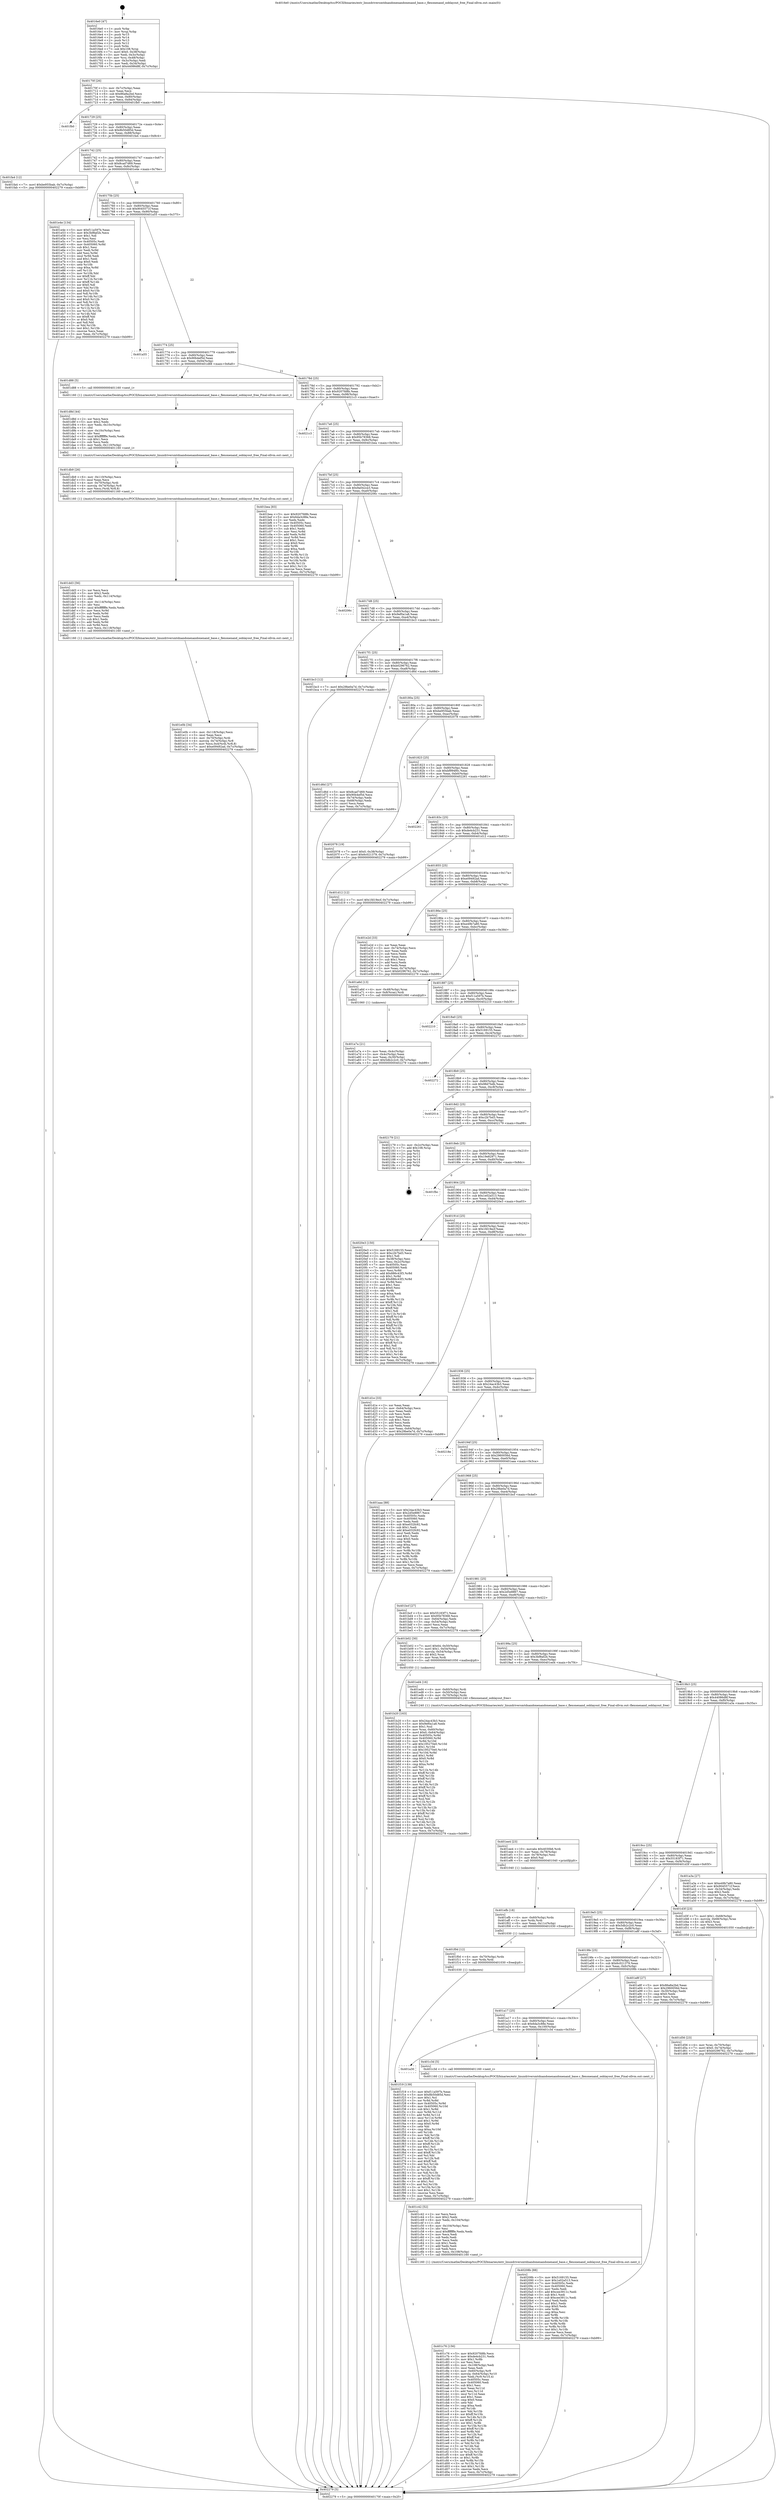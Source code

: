 digraph "0x4016e0" {
  label = "0x4016e0 (/mnt/c/Users/mathe/Desktop/tcc/POCII/binaries/extr_linuxdriversmtdnandonenandonenand_base.c_flexonenand_ooblayout_free_Final-ollvm.out::main(0))"
  labelloc = "t"
  node[shape=record]

  Entry [label="",width=0.3,height=0.3,shape=circle,fillcolor=black,style=filled]
  "0x40170f" [label="{
     0x40170f [26]\l
     | [instrs]\l
     &nbsp;&nbsp;0x40170f \<+3\>: mov -0x7c(%rbp),%eax\l
     &nbsp;&nbsp;0x401712 \<+2\>: mov %eax,%ecx\l
     &nbsp;&nbsp;0x401714 \<+6\>: sub $0x86a8a2bd,%ecx\l
     &nbsp;&nbsp;0x40171a \<+3\>: mov %eax,-0x80(%rbp)\l
     &nbsp;&nbsp;0x40171d \<+6\>: mov %ecx,-0x84(%rbp)\l
     &nbsp;&nbsp;0x401723 \<+6\>: je 0000000000401fb0 \<main+0x8d0\>\l
  }"]
  "0x401fb0" [label="{
     0x401fb0\l
  }", style=dashed]
  "0x401729" [label="{
     0x401729 [25]\l
     | [instrs]\l
     &nbsp;&nbsp;0x401729 \<+5\>: jmp 000000000040172e \<main+0x4e\>\l
     &nbsp;&nbsp;0x40172e \<+3\>: mov -0x80(%rbp),%eax\l
     &nbsp;&nbsp;0x401731 \<+5\>: sub $0x8b50d85d,%eax\l
     &nbsp;&nbsp;0x401736 \<+6\>: mov %eax,-0x88(%rbp)\l
     &nbsp;&nbsp;0x40173c \<+6\>: je 0000000000401fa4 \<main+0x8c4\>\l
  }"]
  Exit [label="",width=0.3,height=0.3,shape=circle,fillcolor=black,style=filled,peripheries=2]
  "0x401fa4" [label="{
     0x401fa4 [12]\l
     | [instrs]\l
     &nbsp;&nbsp;0x401fa4 \<+7\>: movl $0xbe955bab,-0x7c(%rbp)\l
     &nbsp;&nbsp;0x401fab \<+5\>: jmp 0000000000402279 \<main+0xb99\>\l
  }"]
  "0x401742" [label="{
     0x401742 [25]\l
     | [instrs]\l
     &nbsp;&nbsp;0x401742 \<+5\>: jmp 0000000000401747 \<main+0x67\>\l
     &nbsp;&nbsp;0x401747 \<+3\>: mov -0x80(%rbp),%eax\l
     &nbsp;&nbsp;0x40174a \<+5\>: sub $0x8cad7d69,%eax\l
     &nbsp;&nbsp;0x40174f \<+6\>: mov %eax,-0x8c(%rbp)\l
     &nbsp;&nbsp;0x401755 \<+6\>: je 0000000000401e4e \<main+0x76e\>\l
  }"]
  "0x401f19" [label="{
     0x401f19 [139]\l
     | [instrs]\l
     &nbsp;&nbsp;0x401f19 \<+5\>: mov $0xf11a597b,%eax\l
     &nbsp;&nbsp;0x401f1e \<+5\>: mov $0x8b50d85d,%esi\l
     &nbsp;&nbsp;0x401f23 \<+2\>: mov $0x1,%cl\l
     &nbsp;&nbsp;0x401f25 \<+3\>: xor %r8d,%r8d\l
     &nbsp;&nbsp;0x401f28 \<+8\>: mov 0x40505c,%r9d\l
     &nbsp;&nbsp;0x401f30 \<+8\>: mov 0x405060,%r10d\l
     &nbsp;&nbsp;0x401f38 \<+4\>: sub $0x1,%r8d\l
     &nbsp;&nbsp;0x401f3c \<+3\>: mov %r9d,%r11d\l
     &nbsp;&nbsp;0x401f3f \<+3\>: add %r8d,%r11d\l
     &nbsp;&nbsp;0x401f42 \<+4\>: imul %r11d,%r9d\l
     &nbsp;&nbsp;0x401f46 \<+4\>: and $0x1,%r9d\l
     &nbsp;&nbsp;0x401f4a \<+4\>: cmp $0x0,%r9d\l
     &nbsp;&nbsp;0x401f4e \<+3\>: sete %bl\l
     &nbsp;&nbsp;0x401f51 \<+4\>: cmp $0xa,%r10d\l
     &nbsp;&nbsp;0x401f55 \<+4\>: setl %r14b\l
     &nbsp;&nbsp;0x401f59 \<+3\>: mov %bl,%r15b\l
     &nbsp;&nbsp;0x401f5c \<+4\>: xor $0xff,%r15b\l
     &nbsp;&nbsp;0x401f60 \<+3\>: mov %r14b,%r12b\l
     &nbsp;&nbsp;0x401f63 \<+4\>: xor $0xff,%r12b\l
     &nbsp;&nbsp;0x401f67 \<+3\>: xor $0x1,%cl\l
     &nbsp;&nbsp;0x401f6a \<+3\>: mov %r15b,%r13b\l
     &nbsp;&nbsp;0x401f6d \<+4\>: and $0xff,%r13b\l
     &nbsp;&nbsp;0x401f71 \<+2\>: and %cl,%bl\l
     &nbsp;&nbsp;0x401f73 \<+3\>: mov %r12b,%dl\l
     &nbsp;&nbsp;0x401f76 \<+3\>: and $0xff,%dl\l
     &nbsp;&nbsp;0x401f79 \<+3\>: and %cl,%r14b\l
     &nbsp;&nbsp;0x401f7c \<+3\>: or %bl,%r13b\l
     &nbsp;&nbsp;0x401f7f \<+3\>: or %r14b,%dl\l
     &nbsp;&nbsp;0x401f82 \<+3\>: xor %dl,%r13b\l
     &nbsp;&nbsp;0x401f85 \<+3\>: or %r12b,%r15b\l
     &nbsp;&nbsp;0x401f88 \<+4\>: xor $0xff,%r15b\l
     &nbsp;&nbsp;0x401f8c \<+3\>: or $0x1,%cl\l
     &nbsp;&nbsp;0x401f8f \<+3\>: and %cl,%r15b\l
     &nbsp;&nbsp;0x401f92 \<+3\>: or %r15b,%r13b\l
     &nbsp;&nbsp;0x401f95 \<+4\>: test $0x1,%r13b\l
     &nbsp;&nbsp;0x401f99 \<+3\>: cmovne %esi,%eax\l
     &nbsp;&nbsp;0x401f9c \<+3\>: mov %eax,-0x7c(%rbp)\l
     &nbsp;&nbsp;0x401f9f \<+5\>: jmp 0000000000402279 \<main+0xb99\>\l
  }"]
  "0x401e4e" [label="{
     0x401e4e [134]\l
     | [instrs]\l
     &nbsp;&nbsp;0x401e4e \<+5\>: mov $0xf11a597b,%eax\l
     &nbsp;&nbsp;0x401e53 \<+5\>: mov $0x3bf8af2b,%ecx\l
     &nbsp;&nbsp;0x401e58 \<+2\>: mov $0x1,%dl\l
     &nbsp;&nbsp;0x401e5a \<+2\>: xor %esi,%esi\l
     &nbsp;&nbsp;0x401e5c \<+7\>: mov 0x40505c,%edi\l
     &nbsp;&nbsp;0x401e63 \<+8\>: mov 0x405060,%r8d\l
     &nbsp;&nbsp;0x401e6b \<+3\>: sub $0x1,%esi\l
     &nbsp;&nbsp;0x401e6e \<+3\>: mov %edi,%r9d\l
     &nbsp;&nbsp;0x401e71 \<+3\>: add %esi,%r9d\l
     &nbsp;&nbsp;0x401e74 \<+4\>: imul %r9d,%edi\l
     &nbsp;&nbsp;0x401e78 \<+3\>: and $0x1,%edi\l
     &nbsp;&nbsp;0x401e7b \<+3\>: cmp $0x0,%edi\l
     &nbsp;&nbsp;0x401e7e \<+4\>: sete %r10b\l
     &nbsp;&nbsp;0x401e82 \<+4\>: cmp $0xa,%r8d\l
     &nbsp;&nbsp;0x401e86 \<+4\>: setl %r11b\l
     &nbsp;&nbsp;0x401e8a \<+3\>: mov %r10b,%bl\l
     &nbsp;&nbsp;0x401e8d \<+3\>: xor $0xff,%bl\l
     &nbsp;&nbsp;0x401e90 \<+3\>: mov %r11b,%r14b\l
     &nbsp;&nbsp;0x401e93 \<+4\>: xor $0xff,%r14b\l
     &nbsp;&nbsp;0x401e97 \<+3\>: xor $0x0,%dl\l
     &nbsp;&nbsp;0x401e9a \<+3\>: mov %bl,%r15b\l
     &nbsp;&nbsp;0x401e9d \<+4\>: and $0x0,%r15b\l
     &nbsp;&nbsp;0x401ea1 \<+3\>: and %dl,%r10b\l
     &nbsp;&nbsp;0x401ea4 \<+3\>: mov %r14b,%r12b\l
     &nbsp;&nbsp;0x401ea7 \<+4\>: and $0x0,%r12b\l
     &nbsp;&nbsp;0x401eab \<+3\>: and %dl,%r11b\l
     &nbsp;&nbsp;0x401eae \<+3\>: or %r10b,%r15b\l
     &nbsp;&nbsp;0x401eb1 \<+3\>: or %r11b,%r12b\l
     &nbsp;&nbsp;0x401eb4 \<+3\>: xor %r12b,%r15b\l
     &nbsp;&nbsp;0x401eb7 \<+3\>: or %r14b,%bl\l
     &nbsp;&nbsp;0x401eba \<+3\>: xor $0xff,%bl\l
     &nbsp;&nbsp;0x401ebd \<+3\>: or $0x0,%dl\l
     &nbsp;&nbsp;0x401ec0 \<+2\>: and %dl,%bl\l
     &nbsp;&nbsp;0x401ec2 \<+3\>: or %bl,%r15b\l
     &nbsp;&nbsp;0x401ec5 \<+4\>: test $0x1,%r15b\l
     &nbsp;&nbsp;0x401ec9 \<+3\>: cmovne %ecx,%eax\l
     &nbsp;&nbsp;0x401ecc \<+3\>: mov %eax,-0x7c(%rbp)\l
     &nbsp;&nbsp;0x401ecf \<+5\>: jmp 0000000000402279 \<main+0xb99\>\l
  }"]
  "0x40175b" [label="{
     0x40175b [25]\l
     | [instrs]\l
     &nbsp;&nbsp;0x40175b \<+5\>: jmp 0000000000401760 \<main+0x80\>\l
     &nbsp;&nbsp;0x401760 \<+3\>: mov -0x80(%rbp),%eax\l
     &nbsp;&nbsp;0x401763 \<+5\>: sub $0x9045571f,%eax\l
     &nbsp;&nbsp;0x401768 \<+6\>: mov %eax,-0x90(%rbp)\l
     &nbsp;&nbsp;0x40176e \<+6\>: je 0000000000401a55 \<main+0x375\>\l
  }"]
  "0x401f0d" [label="{
     0x401f0d [12]\l
     | [instrs]\l
     &nbsp;&nbsp;0x401f0d \<+4\>: mov -0x70(%rbp),%rdx\l
     &nbsp;&nbsp;0x401f11 \<+3\>: mov %rdx,%rdi\l
     &nbsp;&nbsp;0x401f14 \<+5\>: call 0000000000401030 \<free@plt\>\l
     | [calls]\l
     &nbsp;&nbsp;0x401030 \{1\} (unknown)\l
  }"]
  "0x401a55" [label="{
     0x401a55\l
  }", style=dashed]
  "0x401774" [label="{
     0x401774 [25]\l
     | [instrs]\l
     &nbsp;&nbsp;0x401774 \<+5\>: jmp 0000000000401779 \<main+0x99\>\l
     &nbsp;&nbsp;0x401779 \<+3\>: mov -0x80(%rbp),%eax\l
     &nbsp;&nbsp;0x40177c \<+5\>: sub $0x90b4ef5d,%eax\l
     &nbsp;&nbsp;0x401781 \<+6\>: mov %eax,-0x94(%rbp)\l
     &nbsp;&nbsp;0x401787 \<+6\>: je 0000000000401d88 \<main+0x6a8\>\l
  }"]
  "0x401efb" [label="{
     0x401efb [18]\l
     | [instrs]\l
     &nbsp;&nbsp;0x401efb \<+4\>: mov -0x60(%rbp),%rdx\l
     &nbsp;&nbsp;0x401eff \<+3\>: mov %rdx,%rdi\l
     &nbsp;&nbsp;0x401f02 \<+6\>: mov %eax,-0x11c(%rbp)\l
     &nbsp;&nbsp;0x401f08 \<+5\>: call 0000000000401030 \<free@plt\>\l
     | [calls]\l
     &nbsp;&nbsp;0x401030 \{1\} (unknown)\l
  }"]
  "0x401d88" [label="{
     0x401d88 [5]\l
     | [instrs]\l
     &nbsp;&nbsp;0x401d88 \<+5\>: call 0000000000401160 \<next_i\>\l
     | [calls]\l
     &nbsp;&nbsp;0x401160 \{1\} (/mnt/c/Users/mathe/Desktop/tcc/POCII/binaries/extr_linuxdriversmtdnandonenandonenand_base.c_flexonenand_ooblayout_free_Final-ollvm.out::next_i)\l
  }"]
  "0x40178d" [label="{
     0x40178d [25]\l
     | [instrs]\l
     &nbsp;&nbsp;0x40178d \<+5\>: jmp 0000000000401792 \<main+0xb2\>\l
     &nbsp;&nbsp;0x401792 \<+3\>: mov -0x80(%rbp),%eax\l
     &nbsp;&nbsp;0x401795 \<+5\>: sub $0x9207fd8b,%eax\l
     &nbsp;&nbsp;0x40179a \<+6\>: mov %eax,-0x98(%rbp)\l
     &nbsp;&nbsp;0x4017a0 \<+6\>: je 00000000004021c3 \<main+0xae3\>\l
  }"]
  "0x401ee4" [label="{
     0x401ee4 [23]\l
     | [instrs]\l
     &nbsp;&nbsp;0x401ee4 \<+10\>: movabs $0x4030b6,%rdi\l
     &nbsp;&nbsp;0x401eee \<+3\>: mov %eax,-0x78(%rbp)\l
     &nbsp;&nbsp;0x401ef1 \<+3\>: mov -0x78(%rbp),%esi\l
     &nbsp;&nbsp;0x401ef4 \<+2\>: mov $0x0,%al\l
     &nbsp;&nbsp;0x401ef6 \<+5\>: call 0000000000401040 \<printf@plt\>\l
     | [calls]\l
     &nbsp;&nbsp;0x401040 \{1\} (unknown)\l
  }"]
  "0x4021c3" [label="{
     0x4021c3\l
  }", style=dashed]
  "0x4017a6" [label="{
     0x4017a6 [25]\l
     | [instrs]\l
     &nbsp;&nbsp;0x4017a6 \<+5\>: jmp 00000000004017ab \<main+0xcb\>\l
     &nbsp;&nbsp;0x4017ab \<+3\>: mov -0x80(%rbp),%eax\l
     &nbsp;&nbsp;0x4017ae \<+5\>: sub $0x95b78368,%eax\l
     &nbsp;&nbsp;0x4017b3 \<+6\>: mov %eax,-0x9c(%rbp)\l
     &nbsp;&nbsp;0x4017b9 \<+6\>: je 0000000000401bea \<main+0x50a\>\l
  }"]
  "0x401e0b" [label="{
     0x401e0b [34]\l
     | [instrs]\l
     &nbsp;&nbsp;0x401e0b \<+6\>: mov -0x118(%rbp),%ecx\l
     &nbsp;&nbsp;0x401e11 \<+3\>: imul %eax,%ecx\l
     &nbsp;&nbsp;0x401e14 \<+4\>: mov -0x70(%rbp),%rdi\l
     &nbsp;&nbsp;0x401e18 \<+4\>: movslq -0x74(%rbp),%r8\l
     &nbsp;&nbsp;0x401e1c \<+5\>: mov %ecx,0x4(%rdi,%r8,8)\l
     &nbsp;&nbsp;0x401e21 \<+7\>: movl $0xe09492ad,-0x7c(%rbp)\l
     &nbsp;&nbsp;0x401e28 \<+5\>: jmp 0000000000402279 \<main+0xb99\>\l
  }"]
  "0x401bea" [label="{
     0x401bea [83]\l
     | [instrs]\l
     &nbsp;&nbsp;0x401bea \<+5\>: mov $0x9207fd8b,%eax\l
     &nbsp;&nbsp;0x401bef \<+5\>: mov $0x6da3c88e,%ecx\l
     &nbsp;&nbsp;0x401bf4 \<+2\>: xor %edx,%edx\l
     &nbsp;&nbsp;0x401bf6 \<+7\>: mov 0x40505c,%esi\l
     &nbsp;&nbsp;0x401bfd \<+7\>: mov 0x405060,%edi\l
     &nbsp;&nbsp;0x401c04 \<+3\>: sub $0x1,%edx\l
     &nbsp;&nbsp;0x401c07 \<+3\>: mov %esi,%r8d\l
     &nbsp;&nbsp;0x401c0a \<+3\>: add %edx,%r8d\l
     &nbsp;&nbsp;0x401c0d \<+4\>: imul %r8d,%esi\l
     &nbsp;&nbsp;0x401c11 \<+3\>: and $0x1,%esi\l
     &nbsp;&nbsp;0x401c14 \<+3\>: cmp $0x0,%esi\l
     &nbsp;&nbsp;0x401c17 \<+4\>: sete %r9b\l
     &nbsp;&nbsp;0x401c1b \<+3\>: cmp $0xa,%edi\l
     &nbsp;&nbsp;0x401c1e \<+4\>: setl %r10b\l
     &nbsp;&nbsp;0x401c22 \<+3\>: mov %r9b,%r11b\l
     &nbsp;&nbsp;0x401c25 \<+3\>: and %r10b,%r11b\l
     &nbsp;&nbsp;0x401c28 \<+3\>: xor %r10b,%r9b\l
     &nbsp;&nbsp;0x401c2b \<+3\>: or %r9b,%r11b\l
     &nbsp;&nbsp;0x401c2e \<+4\>: test $0x1,%r11b\l
     &nbsp;&nbsp;0x401c32 \<+3\>: cmovne %ecx,%eax\l
     &nbsp;&nbsp;0x401c35 \<+3\>: mov %eax,-0x7c(%rbp)\l
     &nbsp;&nbsp;0x401c38 \<+5\>: jmp 0000000000402279 \<main+0xb99\>\l
  }"]
  "0x4017bf" [label="{
     0x4017bf [25]\l
     | [instrs]\l
     &nbsp;&nbsp;0x4017bf \<+5\>: jmp 00000000004017c4 \<main+0xe4\>\l
     &nbsp;&nbsp;0x4017c4 \<+3\>: mov -0x80(%rbp),%eax\l
     &nbsp;&nbsp;0x4017c7 \<+5\>: sub $0x9a042ce3,%eax\l
     &nbsp;&nbsp;0x4017cc \<+6\>: mov %eax,-0xa0(%rbp)\l
     &nbsp;&nbsp;0x4017d2 \<+6\>: je 000000000040206c \<main+0x98c\>\l
  }"]
  "0x401dd3" [label="{
     0x401dd3 [56]\l
     | [instrs]\l
     &nbsp;&nbsp;0x401dd3 \<+2\>: xor %ecx,%ecx\l
     &nbsp;&nbsp;0x401dd5 \<+5\>: mov $0x2,%edx\l
     &nbsp;&nbsp;0x401dda \<+6\>: mov %edx,-0x114(%rbp)\l
     &nbsp;&nbsp;0x401de0 \<+1\>: cltd\l
     &nbsp;&nbsp;0x401de1 \<+6\>: mov -0x114(%rbp),%esi\l
     &nbsp;&nbsp;0x401de7 \<+2\>: idiv %esi\l
     &nbsp;&nbsp;0x401de9 \<+6\>: imul $0xfffffffe,%edx,%edx\l
     &nbsp;&nbsp;0x401def \<+3\>: mov %ecx,%r9d\l
     &nbsp;&nbsp;0x401df2 \<+3\>: sub %edx,%r9d\l
     &nbsp;&nbsp;0x401df5 \<+2\>: mov %ecx,%edx\l
     &nbsp;&nbsp;0x401df7 \<+3\>: sub $0x1,%edx\l
     &nbsp;&nbsp;0x401dfa \<+3\>: add %edx,%r9d\l
     &nbsp;&nbsp;0x401dfd \<+3\>: sub %r9d,%ecx\l
     &nbsp;&nbsp;0x401e00 \<+6\>: mov %ecx,-0x118(%rbp)\l
     &nbsp;&nbsp;0x401e06 \<+5\>: call 0000000000401160 \<next_i\>\l
     | [calls]\l
     &nbsp;&nbsp;0x401160 \{1\} (/mnt/c/Users/mathe/Desktop/tcc/POCII/binaries/extr_linuxdriversmtdnandonenandonenand_base.c_flexonenand_ooblayout_free_Final-ollvm.out::next_i)\l
  }"]
  "0x40206c" [label="{
     0x40206c\l
  }", style=dashed]
  "0x4017d8" [label="{
     0x4017d8 [25]\l
     | [instrs]\l
     &nbsp;&nbsp;0x4017d8 \<+5\>: jmp 00000000004017dd \<main+0xfd\>\l
     &nbsp;&nbsp;0x4017dd \<+3\>: mov -0x80(%rbp),%eax\l
     &nbsp;&nbsp;0x4017e0 \<+5\>: sub $0x9ef0a1a8,%eax\l
     &nbsp;&nbsp;0x4017e5 \<+6\>: mov %eax,-0xa4(%rbp)\l
     &nbsp;&nbsp;0x4017eb \<+6\>: je 0000000000401bc3 \<main+0x4e3\>\l
  }"]
  "0x401db9" [label="{
     0x401db9 [26]\l
     | [instrs]\l
     &nbsp;&nbsp;0x401db9 \<+6\>: mov -0x110(%rbp),%ecx\l
     &nbsp;&nbsp;0x401dbf \<+3\>: imul %eax,%ecx\l
     &nbsp;&nbsp;0x401dc2 \<+4\>: mov -0x70(%rbp),%rdi\l
     &nbsp;&nbsp;0x401dc6 \<+4\>: movslq -0x74(%rbp),%r8\l
     &nbsp;&nbsp;0x401dca \<+4\>: mov %ecx,(%rdi,%r8,8)\l
     &nbsp;&nbsp;0x401dce \<+5\>: call 0000000000401160 \<next_i\>\l
     | [calls]\l
     &nbsp;&nbsp;0x401160 \{1\} (/mnt/c/Users/mathe/Desktop/tcc/POCII/binaries/extr_linuxdriversmtdnandonenandonenand_base.c_flexonenand_ooblayout_free_Final-ollvm.out::next_i)\l
  }"]
  "0x401bc3" [label="{
     0x401bc3 [12]\l
     | [instrs]\l
     &nbsp;&nbsp;0x401bc3 \<+7\>: movl $0x29be0a7d,-0x7c(%rbp)\l
     &nbsp;&nbsp;0x401bca \<+5\>: jmp 0000000000402279 \<main+0xb99\>\l
  }"]
  "0x4017f1" [label="{
     0x4017f1 [25]\l
     | [instrs]\l
     &nbsp;&nbsp;0x4017f1 \<+5\>: jmp 00000000004017f6 \<main+0x116\>\l
     &nbsp;&nbsp;0x4017f6 \<+3\>: mov -0x80(%rbp),%eax\l
     &nbsp;&nbsp;0x4017f9 \<+5\>: sub $0xb0296762,%eax\l
     &nbsp;&nbsp;0x4017fe \<+6\>: mov %eax,-0xa8(%rbp)\l
     &nbsp;&nbsp;0x401804 \<+6\>: je 0000000000401d6d \<main+0x68d\>\l
  }"]
  "0x401d8d" [label="{
     0x401d8d [44]\l
     | [instrs]\l
     &nbsp;&nbsp;0x401d8d \<+2\>: xor %ecx,%ecx\l
     &nbsp;&nbsp;0x401d8f \<+5\>: mov $0x2,%edx\l
     &nbsp;&nbsp;0x401d94 \<+6\>: mov %edx,-0x10c(%rbp)\l
     &nbsp;&nbsp;0x401d9a \<+1\>: cltd\l
     &nbsp;&nbsp;0x401d9b \<+6\>: mov -0x10c(%rbp),%esi\l
     &nbsp;&nbsp;0x401da1 \<+2\>: idiv %esi\l
     &nbsp;&nbsp;0x401da3 \<+6\>: imul $0xfffffffe,%edx,%edx\l
     &nbsp;&nbsp;0x401da9 \<+3\>: sub $0x1,%ecx\l
     &nbsp;&nbsp;0x401dac \<+2\>: sub %ecx,%edx\l
     &nbsp;&nbsp;0x401dae \<+6\>: mov %edx,-0x110(%rbp)\l
     &nbsp;&nbsp;0x401db4 \<+5\>: call 0000000000401160 \<next_i\>\l
     | [calls]\l
     &nbsp;&nbsp;0x401160 \{1\} (/mnt/c/Users/mathe/Desktop/tcc/POCII/binaries/extr_linuxdriversmtdnandonenandonenand_base.c_flexonenand_ooblayout_free_Final-ollvm.out::next_i)\l
  }"]
  "0x401d6d" [label="{
     0x401d6d [27]\l
     | [instrs]\l
     &nbsp;&nbsp;0x401d6d \<+5\>: mov $0x8cad7d69,%eax\l
     &nbsp;&nbsp;0x401d72 \<+5\>: mov $0x90b4ef5d,%ecx\l
     &nbsp;&nbsp;0x401d77 \<+3\>: mov -0x74(%rbp),%edx\l
     &nbsp;&nbsp;0x401d7a \<+3\>: cmp -0x68(%rbp),%edx\l
     &nbsp;&nbsp;0x401d7d \<+3\>: cmovl %ecx,%eax\l
     &nbsp;&nbsp;0x401d80 \<+3\>: mov %eax,-0x7c(%rbp)\l
     &nbsp;&nbsp;0x401d83 \<+5\>: jmp 0000000000402279 \<main+0xb99\>\l
  }"]
  "0x40180a" [label="{
     0x40180a [25]\l
     | [instrs]\l
     &nbsp;&nbsp;0x40180a \<+5\>: jmp 000000000040180f \<main+0x12f\>\l
     &nbsp;&nbsp;0x40180f \<+3\>: mov -0x80(%rbp),%eax\l
     &nbsp;&nbsp;0x401812 \<+5\>: sub $0xbe955bab,%eax\l
     &nbsp;&nbsp;0x401817 \<+6\>: mov %eax,-0xac(%rbp)\l
     &nbsp;&nbsp;0x40181d \<+6\>: je 0000000000402078 \<main+0x998\>\l
  }"]
  "0x401d56" [label="{
     0x401d56 [23]\l
     | [instrs]\l
     &nbsp;&nbsp;0x401d56 \<+4\>: mov %rax,-0x70(%rbp)\l
     &nbsp;&nbsp;0x401d5a \<+7\>: movl $0x0,-0x74(%rbp)\l
     &nbsp;&nbsp;0x401d61 \<+7\>: movl $0xb0296762,-0x7c(%rbp)\l
     &nbsp;&nbsp;0x401d68 \<+5\>: jmp 0000000000402279 \<main+0xb99\>\l
  }"]
  "0x402078" [label="{
     0x402078 [19]\l
     | [instrs]\l
     &nbsp;&nbsp;0x402078 \<+7\>: movl $0x0,-0x38(%rbp)\l
     &nbsp;&nbsp;0x40207f \<+7\>: movl $0x6c021379,-0x7c(%rbp)\l
     &nbsp;&nbsp;0x402086 \<+5\>: jmp 0000000000402279 \<main+0xb99\>\l
  }"]
  "0x401823" [label="{
     0x401823 [25]\l
     | [instrs]\l
     &nbsp;&nbsp;0x401823 \<+5\>: jmp 0000000000401828 \<main+0x148\>\l
     &nbsp;&nbsp;0x401828 \<+3\>: mov -0x80(%rbp),%eax\l
     &nbsp;&nbsp;0x40182b \<+5\>: sub $0xbf994f0c,%eax\l
     &nbsp;&nbsp;0x401830 \<+6\>: mov %eax,-0xb0(%rbp)\l
     &nbsp;&nbsp;0x401836 \<+6\>: je 0000000000402261 \<main+0xb81\>\l
  }"]
  "0x401c76" [label="{
     0x401c76 [156]\l
     | [instrs]\l
     &nbsp;&nbsp;0x401c76 \<+5\>: mov $0x9207fd8b,%ecx\l
     &nbsp;&nbsp;0x401c7b \<+5\>: mov $0xde4cb231,%edx\l
     &nbsp;&nbsp;0x401c80 \<+3\>: mov $0x1,%r8b\l
     &nbsp;&nbsp;0x401c83 \<+2\>: xor %esi,%esi\l
     &nbsp;&nbsp;0x401c85 \<+6\>: mov -0x108(%rbp),%edi\l
     &nbsp;&nbsp;0x401c8b \<+3\>: imul %eax,%edi\l
     &nbsp;&nbsp;0x401c8e \<+4\>: mov -0x60(%rbp),%r9\l
     &nbsp;&nbsp;0x401c92 \<+4\>: movslq -0x64(%rbp),%r10\l
     &nbsp;&nbsp;0x401c96 \<+4\>: mov %edi,(%r9,%r10,4)\l
     &nbsp;&nbsp;0x401c9a \<+7\>: mov 0x40505c,%eax\l
     &nbsp;&nbsp;0x401ca1 \<+7\>: mov 0x405060,%edi\l
     &nbsp;&nbsp;0x401ca8 \<+3\>: sub $0x1,%esi\l
     &nbsp;&nbsp;0x401cab \<+3\>: mov %eax,%r11d\l
     &nbsp;&nbsp;0x401cae \<+3\>: add %esi,%r11d\l
     &nbsp;&nbsp;0x401cb1 \<+4\>: imul %r11d,%eax\l
     &nbsp;&nbsp;0x401cb5 \<+3\>: and $0x1,%eax\l
     &nbsp;&nbsp;0x401cb8 \<+3\>: cmp $0x0,%eax\l
     &nbsp;&nbsp;0x401cbb \<+3\>: sete %bl\l
     &nbsp;&nbsp;0x401cbe \<+3\>: cmp $0xa,%edi\l
     &nbsp;&nbsp;0x401cc1 \<+4\>: setl %r14b\l
     &nbsp;&nbsp;0x401cc5 \<+3\>: mov %bl,%r15b\l
     &nbsp;&nbsp;0x401cc8 \<+4\>: xor $0xff,%r15b\l
     &nbsp;&nbsp;0x401ccc \<+3\>: mov %r14b,%r12b\l
     &nbsp;&nbsp;0x401ccf \<+4\>: xor $0xff,%r12b\l
     &nbsp;&nbsp;0x401cd3 \<+4\>: xor $0x1,%r8b\l
     &nbsp;&nbsp;0x401cd7 \<+3\>: mov %r15b,%r13b\l
     &nbsp;&nbsp;0x401cda \<+4\>: and $0xff,%r13b\l
     &nbsp;&nbsp;0x401cde \<+3\>: and %r8b,%bl\l
     &nbsp;&nbsp;0x401ce1 \<+3\>: mov %r12b,%al\l
     &nbsp;&nbsp;0x401ce4 \<+2\>: and $0xff,%al\l
     &nbsp;&nbsp;0x401ce6 \<+3\>: and %r8b,%r14b\l
     &nbsp;&nbsp;0x401ce9 \<+3\>: or %bl,%r13b\l
     &nbsp;&nbsp;0x401cec \<+3\>: or %r14b,%al\l
     &nbsp;&nbsp;0x401cef \<+3\>: xor %al,%r13b\l
     &nbsp;&nbsp;0x401cf2 \<+3\>: or %r12b,%r15b\l
     &nbsp;&nbsp;0x401cf5 \<+4\>: xor $0xff,%r15b\l
     &nbsp;&nbsp;0x401cf9 \<+4\>: or $0x1,%r8b\l
     &nbsp;&nbsp;0x401cfd \<+3\>: and %r8b,%r15b\l
     &nbsp;&nbsp;0x401d00 \<+3\>: or %r15b,%r13b\l
     &nbsp;&nbsp;0x401d03 \<+4\>: test $0x1,%r13b\l
     &nbsp;&nbsp;0x401d07 \<+3\>: cmovne %edx,%ecx\l
     &nbsp;&nbsp;0x401d0a \<+3\>: mov %ecx,-0x7c(%rbp)\l
     &nbsp;&nbsp;0x401d0d \<+5\>: jmp 0000000000402279 \<main+0xb99\>\l
  }"]
  "0x402261" [label="{
     0x402261\l
  }", style=dashed]
  "0x40183c" [label="{
     0x40183c [25]\l
     | [instrs]\l
     &nbsp;&nbsp;0x40183c \<+5\>: jmp 0000000000401841 \<main+0x161\>\l
     &nbsp;&nbsp;0x401841 \<+3\>: mov -0x80(%rbp),%eax\l
     &nbsp;&nbsp;0x401844 \<+5\>: sub $0xde4cb231,%eax\l
     &nbsp;&nbsp;0x401849 \<+6\>: mov %eax,-0xb4(%rbp)\l
     &nbsp;&nbsp;0x40184f \<+6\>: je 0000000000401d12 \<main+0x632\>\l
  }"]
  "0x401c42" [label="{
     0x401c42 [52]\l
     | [instrs]\l
     &nbsp;&nbsp;0x401c42 \<+2\>: xor %ecx,%ecx\l
     &nbsp;&nbsp;0x401c44 \<+5\>: mov $0x2,%edx\l
     &nbsp;&nbsp;0x401c49 \<+6\>: mov %edx,-0x104(%rbp)\l
     &nbsp;&nbsp;0x401c4f \<+1\>: cltd\l
     &nbsp;&nbsp;0x401c50 \<+6\>: mov -0x104(%rbp),%esi\l
     &nbsp;&nbsp;0x401c56 \<+2\>: idiv %esi\l
     &nbsp;&nbsp;0x401c58 \<+6\>: imul $0xfffffffe,%edx,%edx\l
     &nbsp;&nbsp;0x401c5e \<+2\>: mov %ecx,%edi\l
     &nbsp;&nbsp;0x401c60 \<+2\>: sub %edx,%edi\l
     &nbsp;&nbsp;0x401c62 \<+2\>: mov %ecx,%edx\l
     &nbsp;&nbsp;0x401c64 \<+3\>: sub $0x1,%edx\l
     &nbsp;&nbsp;0x401c67 \<+2\>: add %edx,%edi\l
     &nbsp;&nbsp;0x401c69 \<+2\>: sub %edi,%ecx\l
     &nbsp;&nbsp;0x401c6b \<+6\>: mov %ecx,-0x108(%rbp)\l
     &nbsp;&nbsp;0x401c71 \<+5\>: call 0000000000401160 \<next_i\>\l
     | [calls]\l
     &nbsp;&nbsp;0x401160 \{1\} (/mnt/c/Users/mathe/Desktop/tcc/POCII/binaries/extr_linuxdriversmtdnandonenandonenand_base.c_flexonenand_ooblayout_free_Final-ollvm.out::next_i)\l
  }"]
  "0x401d12" [label="{
     0x401d12 [12]\l
     | [instrs]\l
     &nbsp;&nbsp;0x401d12 \<+7\>: movl $0x1fd19ecf,-0x7c(%rbp)\l
     &nbsp;&nbsp;0x401d19 \<+5\>: jmp 0000000000402279 \<main+0xb99\>\l
  }"]
  "0x401855" [label="{
     0x401855 [25]\l
     | [instrs]\l
     &nbsp;&nbsp;0x401855 \<+5\>: jmp 000000000040185a \<main+0x17a\>\l
     &nbsp;&nbsp;0x40185a \<+3\>: mov -0x80(%rbp),%eax\l
     &nbsp;&nbsp;0x40185d \<+5\>: sub $0xe09492ad,%eax\l
     &nbsp;&nbsp;0x401862 \<+6\>: mov %eax,-0xb8(%rbp)\l
     &nbsp;&nbsp;0x401868 \<+6\>: je 0000000000401e2d \<main+0x74d\>\l
  }"]
  "0x401a30" [label="{
     0x401a30\l
  }", style=dashed]
  "0x401e2d" [label="{
     0x401e2d [33]\l
     | [instrs]\l
     &nbsp;&nbsp;0x401e2d \<+2\>: xor %eax,%eax\l
     &nbsp;&nbsp;0x401e2f \<+3\>: mov -0x74(%rbp),%ecx\l
     &nbsp;&nbsp;0x401e32 \<+2\>: mov %eax,%edx\l
     &nbsp;&nbsp;0x401e34 \<+2\>: sub %ecx,%edx\l
     &nbsp;&nbsp;0x401e36 \<+2\>: mov %eax,%ecx\l
     &nbsp;&nbsp;0x401e38 \<+3\>: sub $0x1,%ecx\l
     &nbsp;&nbsp;0x401e3b \<+2\>: add %ecx,%edx\l
     &nbsp;&nbsp;0x401e3d \<+2\>: sub %edx,%eax\l
     &nbsp;&nbsp;0x401e3f \<+3\>: mov %eax,-0x74(%rbp)\l
     &nbsp;&nbsp;0x401e42 \<+7\>: movl $0xb0296762,-0x7c(%rbp)\l
     &nbsp;&nbsp;0x401e49 \<+5\>: jmp 0000000000402279 \<main+0xb99\>\l
  }"]
  "0x40186e" [label="{
     0x40186e [25]\l
     | [instrs]\l
     &nbsp;&nbsp;0x40186e \<+5\>: jmp 0000000000401873 \<main+0x193\>\l
     &nbsp;&nbsp;0x401873 \<+3\>: mov -0x80(%rbp),%eax\l
     &nbsp;&nbsp;0x401876 \<+5\>: sub $0xe49b7a80,%eax\l
     &nbsp;&nbsp;0x40187b \<+6\>: mov %eax,-0xbc(%rbp)\l
     &nbsp;&nbsp;0x401881 \<+6\>: je 0000000000401a6d \<main+0x38d\>\l
  }"]
  "0x401c3d" [label="{
     0x401c3d [5]\l
     | [instrs]\l
     &nbsp;&nbsp;0x401c3d \<+5\>: call 0000000000401160 \<next_i\>\l
     | [calls]\l
     &nbsp;&nbsp;0x401160 \{1\} (/mnt/c/Users/mathe/Desktop/tcc/POCII/binaries/extr_linuxdriversmtdnandonenandonenand_base.c_flexonenand_ooblayout_free_Final-ollvm.out::next_i)\l
  }"]
  "0x401a6d" [label="{
     0x401a6d [13]\l
     | [instrs]\l
     &nbsp;&nbsp;0x401a6d \<+4\>: mov -0x48(%rbp),%rax\l
     &nbsp;&nbsp;0x401a71 \<+4\>: mov 0x8(%rax),%rdi\l
     &nbsp;&nbsp;0x401a75 \<+5\>: call 0000000000401060 \<atoi@plt\>\l
     | [calls]\l
     &nbsp;&nbsp;0x401060 \{1\} (unknown)\l
  }"]
  "0x401887" [label="{
     0x401887 [25]\l
     | [instrs]\l
     &nbsp;&nbsp;0x401887 \<+5\>: jmp 000000000040188c \<main+0x1ac\>\l
     &nbsp;&nbsp;0x40188c \<+3\>: mov -0x80(%rbp),%eax\l
     &nbsp;&nbsp;0x40188f \<+5\>: sub $0xf11a597b,%eax\l
     &nbsp;&nbsp;0x401894 \<+6\>: mov %eax,-0xc0(%rbp)\l
     &nbsp;&nbsp;0x40189a \<+6\>: je 0000000000402210 \<main+0xb30\>\l
  }"]
  "0x401a17" [label="{
     0x401a17 [25]\l
     | [instrs]\l
     &nbsp;&nbsp;0x401a17 \<+5\>: jmp 0000000000401a1c \<main+0x33c\>\l
     &nbsp;&nbsp;0x401a1c \<+3\>: mov -0x80(%rbp),%eax\l
     &nbsp;&nbsp;0x401a1f \<+5\>: sub $0x6da3c88e,%eax\l
     &nbsp;&nbsp;0x401a24 \<+6\>: mov %eax,-0x100(%rbp)\l
     &nbsp;&nbsp;0x401a2a \<+6\>: je 0000000000401c3d \<main+0x55d\>\l
  }"]
  "0x402210" [label="{
     0x402210\l
  }", style=dashed]
  "0x4018a0" [label="{
     0x4018a0 [25]\l
     | [instrs]\l
     &nbsp;&nbsp;0x4018a0 \<+5\>: jmp 00000000004018a5 \<main+0x1c5\>\l
     &nbsp;&nbsp;0x4018a5 \<+3\>: mov -0x80(%rbp),%eax\l
     &nbsp;&nbsp;0x4018a8 \<+5\>: sub $0x5169155,%eax\l
     &nbsp;&nbsp;0x4018ad \<+6\>: mov %eax,-0xc4(%rbp)\l
     &nbsp;&nbsp;0x4018b3 \<+6\>: je 0000000000402272 \<main+0xb92\>\l
  }"]
  "0x40208b" [label="{
     0x40208b [88]\l
     | [instrs]\l
     &nbsp;&nbsp;0x40208b \<+5\>: mov $0x5169155,%eax\l
     &nbsp;&nbsp;0x402090 \<+5\>: mov $0x1e02a513,%ecx\l
     &nbsp;&nbsp;0x402095 \<+7\>: mov 0x40505c,%edx\l
     &nbsp;&nbsp;0x40209c \<+7\>: mov 0x405060,%esi\l
     &nbsp;&nbsp;0x4020a3 \<+2\>: mov %edx,%edi\l
     &nbsp;&nbsp;0x4020a5 \<+6\>: add $0xcee3911c,%edi\l
     &nbsp;&nbsp;0x4020ab \<+3\>: sub $0x1,%edi\l
     &nbsp;&nbsp;0x4020ae \<+6\>: sub $0xcee3911c,%edi\l
     &nbsp;&nbsp;0x4020b4 \<+3\>: imul %edi,%edx\l
     &nbsp;&nbsp;0x4020b7 \<+3\>: and $0x1,%edx\l
     &nbsp;&nbsp;0x4020ba \<+3\>: cmp $0x0,%edx\l
     &nbsp;&nbsp;0x4020bd \<+4\>: sete %r8b\l
     &nbsp;&nbsp;0x4020c1 \<+3\>: cmp $0xa,%esi\l
     &nbsp;&nbsp;0x4020c4 \<+4\>: setl %r9b\l
     &nbsp;&nbsp;0x4020c8 \<+3\>: mov %r8b,%r10b\l
     &nbsp;&nbsp;0x4020cb \<+3\>: and %r9b,%r10b\l
     &nbsp;&nbsp;0x4020ce \<+3\>: xor %r9b,%r8b\l
     &nbsp;&nbsp;0x4020d1 \<+3\>: or %r8b,%r10b\l
     &nbsp;&nbsp;0x4020d4 \<+4\>: test $0x1,%r10b\l
     &nbsp;&nbsp;0x4020d8 \<+3\>: cmovne %ecx,%eax\l
     &nbsp;&nbsp;0x4020db \<+3\>: mov %eax,-0x7c(%rbp)\l
     &nbsp;&nbsp;0x4020de \<+5\>: jmp 0000000000402279 \<main+0xb99\>\l
  }"]
  "0x402272" [label="{
     0x402272\l
  }", style=dashed]
  "0x4018b9" [label="{
     0x4018b9 [25]\l
     | [instrs]\l
     &nbsp;&nbsp;0x4018b9 \<+5\>: jmp 00000000004018be \<main+0x1de\>\l
     &nbsp;&nbsp;0x4018be \<+3\>: mov -0x80(%rbp),%eax\l
     &nbsp;&nbsp;0x4018c1 \<+5\>: sub $0x98d7bdb,%eax\l
     &nbsp;&nbsp;0x4018c6 \<+6\>: mov %eax,-0xc8(%rbp)\l
     &nbsp;&nbsp;0x4018cc \<+6\>: je 0000000000402014 \<main+0x934\>\l
  }"]
  "0x401b20" [label="{
     0x401b20 [163]\l
     | [instrs]\l
     &nbsp;&nbsp;0x401b20 \<+5\>: mov $0x24ac43b3,%ecx\l
     &nbsp;&nbsp;0x401b25 \<+5\>: mov $0x9ef0a1a8,%edx\l
     &nbsp;&nbsp;0x401b2a \<+3\>: mov $0x1,%sil\l
     &nbsp;&nbsp;0x401b2d \<+4\>: mov %rax,-0x60(%rbp)\l
     &nbsp;&nbsp;0x401b31 \<+7\>: movl $0x0,-0x64(%rbp)\l
     &nbsp;&nbsp;0x401b38 \<+8\>: mov 0x40505c,%r8d\l
     &nbsp;&nbsp;0x401b40 \<+8\>: mov 0x405060,%r9d\l
     &nbsp;&nbsp;0x401b48 \<+3\>: mov %r8d,%r10d\l
     &nbsp;&nbsp;0x401b4b \<+7\>: add $0x195270e0,%r10d\l
     &nbsp;&nbsp;0x401b52 \<+4\>: sub $0x1,%r10d\l
     &nbsp;&nbsp;0x401b56 \<+7\>: sub $0x195270e0,%r10d\l
     &nbsp;&nbsp;0x401b5d \<+4\>: imul %r10d,%r8d\l
     &nbsp;&nbsp;0x401b61 \<+4\>: and $0x1,%r8d\l
     &nbsp;&nbsp;0x401b65 \<+4\>: cmp $0x0,%r8d\l
     &nbsp;&nbsp;0x401b69 \<+4\>: sete %r11b\l
     &nbsp;&nbsp;0x401b6d \<+4\>: cmp $0xa,%r9d\l
     &nbsp;&nbsp;0x401b71 \<+3\>: setl %bl\l
     &nbsp;&nbsp;0x401b74 \<+3\>: mov %r11b,%r14b\l
     &nbsp;&nbsp;0x401b77 \<+4\>: xor $0xff,%r14b\l
     &nbsp;&nbsp;0x401b7b \<+3\>: mov %bl,%r15b\l
     &nbsp;&nbsp;0x401b7e \<+4\>: xor $0xff,%r15b\l
     &nbsp;&nbsp;0x401b82 \<+4\>: xor $0x1,%sil\l
     &nbsp;&nbsp;0x401b86 \<+3\>: mov %r14b,%r12b\l
     &nbsp;&nbsp;0x401b89 \<+4\>: and $0xff,%r12b\l
     &nbsp;&nbsp;0x401b8d \<+3\>: and %sil,%r11b\l
     &nbsp;&nbsp;0x401b90 \<+3\>: mov %r15b,%r13b\l
     &nbsp;&nbsp;0x401b93 \<+4\>: and $0xff,%r13b\l
     &nbsp;&nbsp;0x401b97 \<+3\>: and %sil,%bl\l
     &nbsp;&nbsp;0x401b9a \<+3\>: or %r11b,%r12b\l
     &nbsp;&nbsp;0x401b9d \<+3\>: or %bl,%r13b\l
     &nbsp;&nbsp;0x401ba0 \<+3\>: xor %r13b,%r12b\l
     &nbsp;&nbsp;0x401ba3 \<+3\>: or %r15b,%r14b\l
     &nbsp;&nbsp;0x401ba6 \<+4\>: xor $0xff,%r14b\l
     &nbsp;&nbsp;0x401baa \<+4\>: or $0x1,%sil\l
     &nbsp;&nbsp;0x401bae \<+3\>: and %sil,%r14b\l
     &nbsp;&nbsp;0x401bb1 \<+3\>: or %r14b,%r12b\l
     &nbsp;&nbsp;0x401bb4 \<+4\>: test $0x1,%r12b\l
     &nbsp;&nbsp;0x401bb8 \<+3\>: cmovne %edx,%ecx\l
     &nbsp;&nbsp;0x401bbb \<+3\>: mov %ecx,-0x7c(%rbp)\l
     &nbsp;&nbsp;0x401bbe \<+5\>: jmp 0000000000402279 \<main+0xb99\>\l
  }"]
  "0x402014" [label="{
     0x402014\l
  }", style=dashed]
  "0x4018d2" [label="{
     0x4018d2 [25]\l
     | [instrs]\l
     &nbsp;&nbsp;0x4018d2 \<+5\>: jmp 00000000004018d7 \<main+0x1f7\>\l
     &nbsp;&nbsp;0x4018d7 \<+3\>: mov -0x80(%rbp),%eax\l
     &nbsp;&nbsp;0x4018da \<+5\>: sub $0xc2b7bd3,%eax\l
     &nbsp;&nbsp;0x4018df \<+6\>: mov %eax,-0xcc(%rbp)\l
     &nbsp;&nbsp;0x4018e5 \<+6\>: je 0000000000402179 \<main+0xa99\>\l
  }"]
  "0x4019fe" [label="{
     0x4019fe [25]\l
     | [instrs]\l
     &nbsp;&nbsp;0x4019fe \<+5\>: jmp 0000000000401a03 \<main+0x323\>\l
     &nbsp;&nbsp;0x401a03 \<+3\>: mov -0x80(%rbp),%eax\l
     &nbsp;&nbsp;0x401a06 \<+5\>: sub $0x6c021379,%eax\l
     &nbsp;&nbsp;0x401a0b \<+6\>: mov %eax,-0xfc(%rbp)\l
     &nbsp;&nbsp;0x401a11 \<+6\>: je 000000000040208b \<main+0x9ab\>\l
  }"]
  "0x402179" [label="{
     0x402179 [21]\l
     | [instrs]\l
     &nbsp;&nbsp;0x402179 \<+3\>: mov -0x2c(%rbp),%eax\l
     &nbsp;&nbsp;0x40217c \<+7\>: add $0x108,%rsp\l
     &nbsp;&nbsp;0x402183 \<+1\>: pop %rbx\l
     &nbsp;&nbsp;0x402184 \<+2\>: pop %r12\l
     &nbsp;&nbsp;0x402186 \<+2\>: pop %r13\l
     &nbsp;&nbsp;0x402188 \<+2\>: pop %r14\l
     &nbsp;&nbsp;0x40218a \<+2\>: pop %r15\l
     &nbsp;&nbsp;0x40218c \<+1\>: pop %rbp\l
     &nbsp;&nbsp;0x40218d \<+1\>: ret\l
  }"]
  "0x4018eb" [label="{
     0x4018eb [25]\l
     | [instrs]\l
     &nbsp;&nbsp;0x4018eb \<+5\>: jmp 00000000004018f0 \<main+0x210\>\l
     &nbsp;&nbsp;0x4018f0 \<+3\>: mov -0x80(%rbp),%eax\l
     &nbsp;&nbsp;0x4018f3 \<+5\>: sub $0x19e82971,%eax\l
     &nbsp;&nbsp;0x4018f8 \<+6\>: mov %eax,-0xd0(%rbp)\l
     &nbsp;&nbsp;0x4018fe \<+6\>: je 0000000000401fbc \<main+0x8dc\>\l
  }"]
  "0x401a8f" [label="{
     0x401a8f [27]\l
     | [instrs]\l
     &nbsp;&nbsp;0x401a8f \<+5\>: mov $0x86a8a2bd,%eax\l
     &nbsp;&nbsp;0x401a94 \<+5\>: mov $0x2960056d,%ecx\l
     &nbsp;&nbsp;0x401a99 \<+3\>: mov -0x30(%rbp),%edx\l
     &nbsp;&nbsp;0x401a9c \<+3\>: cmp $0x0,%edx\l
     &nbsp;&nbsp;0x401a9f \<+3\>: cmove %ecx,%eax\l
     &nbsp;&nbsp;0x401aa2 \<+3\>: mov %eax,-0x7c(%rbp)\l
     &nbsp;&nbsp;0x401aa5 \<+5\>: jmp 0000000000402279 \<main+0xb99\>\l
  }"]
  "0x401fbc" [label="{
     0x401fbc\l
  }", style=dashed]
  "0x401904" [label="{
     0x401904 [25]\l
     | [instrs]\l
     &nbsp;&nbsp;0x401904 \<+5\>: jmp 0000000000401909 \<main+0x229\>\l
     &nbsp;&nbsp;0x401909 \<+3\>: mov -0x80(%rbp),%eax\l
     &nbsp;&nbsp;0x40190c \<+5\>: sub $0x1e02a513,%eax\l
     &nbsp;&nbsp;0x401911 \<+6\>: mov %eax,-0xd4(%rbp)\l
     &nbsp;&nbsp;0x401917 \<+6\>: je 00000000004020e3 \<main+0xa03\>\l
  }"]
  "0x4019e5" [label="{
     0x4019e5 [25]\l
     | [instrs]\l
     &nbsp;&nbsp;0x4019e5 \<+5\>: jmp 00000000004019ea \<main+0x30a\>\l
     &nbsp;&nbsp;0x4019ea \<+3\>: mov -0x80(%rbp),%eax\l
     &nbsp;&nbsp;0x4019ed \<+5\>: sub $0x5db2c2c0,%eax\l
     &nbsp;&nbsp;0x4019f2 \<+6\>: mov %eax,-0xf8(%rbp)\l
     &nbsp;&nbsp;0x4019f8 \<+6\>: je 0000000000401a8f \<main+0x3af\>\l
  }"]
  "0x4020e3" [label="{
     0x4020e3 [150]\l
     | [instrs]\l
     &nbsp;&nbsp;0x4020e3 \<+5\>: mov $0x5169155,%eax\l
     &nbsp;&nbsp;0x4020e8 \<+5\>: mov $0xc2b7bd3,%ecx\l
     &nbsp;&nbsp;0x4020ed \<+2\>: mov $0x1,%dl\l
     &nbsp;&nbsp;0x4020ef \<+3\>: mov -0x38(%rbp),%esi\l
     &nbsp;&nbsp;0x4020f2 \<+3\>: mov %esi,-0x2c(%rbp)\l
     &nbsp;&nbsp;0x4020f5 \<+7\>: mov 0x40505c,%esi\l
     &nbsp;&nbsp;0x4020fc \<+7\>: mov 0x405060,%edi\l
     &nbsp;&nbsp;0x402103 \<+3\>: mov %esi,%r8d\l
     &nbsp;&nbsp;0x402106 \<+7\>: add $0x886c43f3,%r8d\l
     &nbsp;&nbsp;0x40210d \<+4\>: sub $0x1,%r8d\l
     &nbsp;&nbsp;0x402111 \<+7\>: sub $0x886c43f3,%r8d\l
     &nbsp;&nbsp;0x402118 \<+4\>: imul %r8d,%esi\l
     &nbsp;&nbsp;0x40211c \<+3\>: and $0x1,%esi\l
     &nbsp;&nbsp;0x40211f \<+3\>: cmp $0x0,%esi\l
     &nbsp;&nbsp;0x402122 \<+4\>: sete %r9b\l
     &nbsp;&nbsp;0x402126 \<+3\>: cmp $0xa,%edi\l
     &nbsp;&nbsp;0x402129 \<+4\>: setl %r10b\l
     &nbsp;&nbsp;0x40212d \<+3\>: mov %r9b,%r11b\l
     &nbsp;&nbsp;0x402130 \<+4\>: xor $0xff,%r11b\l
     &nbsp;&nbsp;0x402134 \<+3\>: mov %r10b,%bl\l
     &nbsp;&nbsp;0x402137 \<+3\>: xor $0xff,%bl\l
     &nbsp;&nbsp;0x40213a \<+3\>: xor $0x1,%dl\l
     &nbsp;&nbsp;0x40213d \<+3\>: mov %r11b,%r14b\l
     &nbsp;&nbsp;0x402140 \<+4\>: and $0xff,%r14b\l
     &nbsp;&nbsp;0x402144 \<+3\>: and %dl,%r9b\l
     &nbsp;&nbsp;0x402147 \<+3\>: mov %bl,%r15b\l
     &nbsp;&nbsp;0x40214a \<+4\>: and $0xff,%r15b\l
     &nbsp;&nbsp;0x40214e \<+3\>: and %dl,%r10b\l
     &nbsp;&nbsp;0x402151 \<+3\>: or %r9b,%r14b\l
     &nbsp;&nbsp;0x402154 \<+3\>: or %r10b,%r15b\l
     &nbsp;&nbsp;0x402157 \<+3\>: xor %r15b,%r14b\l
     &nbsp;&nbsp;0x40215a \<+3\>: or %bl,%r11b\l
     &nbsp;&nbsp;0x40215d \<+4\>: xor $0xff,%r11b\l
     &nbsp;&nbsp;0x402161 \<+3\>: or $0x1,%dl\l
     &nbsp;&nbsp;0x402164 \<+3\>: and %dl,%r11b\l
     &nbsp;&nbsp;0x402167 \<+3\>: or %r11b,%r14b\l
     &nbsp;&nbsp;0x40216a \<+4\>: test $0x1,%r14b\l
     &nbsp;&nbsp;0x40216e \<+3\>: cmovne %ecx,%eax\l
     &nbsp;&nbsp;0x402171 \<+3\>: mov %eax,-0x7c(%rbp)\l
     &nbsp;&nbsp;0x402174 \<+5\>: jmp 0000000000402279 \<main+0xb99\>\l
  }"]
  "0x40191d" [label="{
     0x40191d [25]\l
     | [instrs]\l
     &nbsp;&nbsp;0x40191d \<+5\>: jmp 0000000000401922 \<main+0x242\>\l
     &nbsp;&nbsp;0x401922 \<+3\>: mov -0x80(%rbp),%eax\l
     &nbsp;&nbsp;0x401925 \<+5\>: sub $0x1fd19ecf,%eax\l
     &nbsp;&nbsp;0x40192a \<+6\>: mov %eax,-0xd8(%rbp)\l
     &nbsp;&nbsp;0x401930 \<+6\>: je 0000000000401d1e \<main+0x63e\>\l
  }"]
  "0x401d3f" [label="{
     0x401d3f [23]\l
     | [instrs]\l
     &nbsp;&nbsp;0x401d3f \<+7\>: movl $0x1,-0x68(%rbp)\l
     &nbsp;&nbsp;0x401d46 \<+4\>: movslq -0x68(%rbp),%rax\l
     &nbsp;&nbsp;0x401d4a \<+4\>: shl $0x3,%rax\l
     &nbsp;&nbsp;0x401d4e \<+3\>: mov %rax,%rdi\l
     &nbsp;&nbsp;0x401d51 \<+5\>: call 0000000000401050 \<malloc@plt\>\l
     | [calls]\l
     &nbsp;&nbsp;0x401050 \{1\} (unknown)\l
  }"]
  "0x401d1e" [label="{
     0x401d1e [33]\l
     | [instrs]\l
     &nbsp;&nbsp;0x401d1e \<+2\>: xor %eax,%eax\l
     &nbsp;&nbsp;0x401d20 \<+3\>: mov -0x64(%rbp),%ecx\l
     &nbsp;&nbsp;0x401d23 \<+2\>: mov %eax,%edx\l
     &nbsp;&nbsp;0x401d25 \<+2\>: sub %ecx,%edx\l
     &nbsp;&nbsp;0x401d27 \<+2\>: mov %eax,%ecx\l
     &nbsp;&nbsp;0x401d29 \<+3\>: sub $0x1,%ecx\l
     &nbsp;&nbsp;0x401d2c \<+2\>: add %ecx,%edx\l
     &nbsp;&nbsp;0x401d2e \<+2\>: sub %edx,%eax\l
     &nbsp;&nbsp;0x401d30 \<+3\>: mov %eax,-0x64(%rbp)\l
     &nbsp;&nbsp;0x401d33 \<+7\>: movl $0x29be0a7d,-0x7c(%rbp)\l
     &nbsp;&nbsp;0x401d3a \<+5\>: jmp 0000000000402279 \<main+0xb99\>\l
  }"]
  "0x401936" [label="{
     0x401936 [25]\l
     | [instrs]\l
     &nbsp;&nbsp;0x401936 \<+5\>: jmp 000000000040193b \<main+0x25b\>\l
     &nbsp;&nbsp;0x40193b \<+3\>: mov -0x80(%rbp),%eax\l
     &nbsp;&nbsp;0x40193e \<+5\>: sub $0x24ac43b3,%eax\l
     &nbsp;&nbsp;0x401943 \<+6\>: mov %eax,-0xdc(%rbp)\l
     &nbsp;&nbsp;0x401949 \<+6\>: je 000000000040218e \<main+0xaae\>\l
  }"]
  "0x401a7a" [label="{
     0x401a7a [21]\l
     | [instrs]\l
     &nbsp;&nbsp;0x401a7a \<+3\>: mov %eax,-0x4c(%rbp)\l
     &nbsp;&nbsp;0x401a7d \<+3\>: mov -0x4c(%rbp),%eax\l
     &nbsp;&nbsp;0x401a80 \<+3\>: mov %eax,-0x30(%rbp)\l
     &nbsp;&nbsp;0x401a83 \<+7\>: movl $0x5db2c2c0,-0x7c(%rbp)\l
     &nbsp;&nbsp;0x401a8a \<+5\>: jmp 0000000000402279 \<main+0xb99\>\l
  }"]
  "0x40218e" [label="{
     0x40218e\l
  }", style=dashed]
  "0x40194f" [label="{
     0x40194f [25]\l
     | [instrs]\l
     &nbsp;&nbsp;0x40194f \<+5\>: jmp 0000000000401954 \<main+0x274\>\l
     &nbsp;&nbsp;0x401954 \<+3\>: mov -0x80(%rbp),%eax\l
     &nbsp;&nbsp;0x401957 \<+5\>: sub $0x2960056d,%eax\l
     &nbsp;&nbsp;0x40195c \<+6\>: mov %eax,-0xe0(%rbp)\l
     &nbsp;&nbsp;0x401962 \<+6\>: je 0000000000401aaa \<main+0x3ca\>\l
  }"]
  "0x4016e0" [label="{
     0x4016e0 [47]\l
     | [instrs]\l
     &nbsp;&nbsp;0x4016e0 \<+1\>: push %rbp\l
     &nbsp;&nbsp;0x4016e1 \<+3\>: mov %rsp,%rbp\l
     &nbsp;&nbsp;0x4016e4 \<+2\>: push %r15\l
     &nbsp;&nbsp;0x4016e6 \<+2\>: push %r14\l
     &nbsp;&nbsp;0x4016e8 \<+2\>: push %r13\l
     &nbsp;&nbsp;0x4016ea \<+2\>: push %r12\l
     &nbsp;&nbsp;0x4016ec \<+1\>: push %rbx\l
     &nbsp;&nbsp;0x4016ed \<+7\>: sub $0x108,%rsp\l
     &nbsp;&nbsp;0x4016f4 \<+7\>: movl $0x0,-0x38(%rbp)\l
     &nbsp;&nbsp;0x4016fb \<+3\>: mov %edi,-0x3c(%rbp)\l
     &nbsp;&nbsp;0x4016fe \<+4\>: mov %rsi,-0x48(%rbp)\l
     &nbsp;&nbsp;0x401702 \<+3\>: mov -0x3c(%rbp),%edi\l
     &nbsp;&nbsp;0x401705 \<+3\>: mov %edi,-0x34(%rbp)\l
     &nbsp;&nbsp;0x401708 \<+7\>: movl $0x44086d8f,-0x7c(%rbp)\l
  }"]
  "0x401aaa" [label="{
     0x401aaa [88]\l
     | [instrs]\l
     &nbsp;&nbsp;0x401aaa \<+5\>: mov $0x24ac43b3,%eax\l
     &nbsp;&nbsp;0x401aaf \<+5\>: mov $0x2d5e8867,%ecx\l
     &nbsp;&nbsp;0x401ab4 \<+7\>: mov 0x40505c,%edx\l
     &nbsp;&nbsp;0x401abb \<+7\>: mov 0x405060,%esi\l
     &nbsp;&nbsp;0x401ac2 \<+2\>: mov %edx,%edi\l
     &nbsp;&nbsp;0x401ac4 \<+6\>: sub $0xe032fc92,%edi\l
     &nbsp;&nbsp;0x401aca \<+3\>: sub $0x1,%edi\l
     &nbsp;&nbsp;0x401acd \<+6\>: add $0xe032fc92,%edi\l
     &nbsp;&nbsp;0x401ad3 \<+3\>: imul %edi,%edx\l
     &nbsp;&nbsp;0x401ad6 \<+3\>: and $0x1,%edx\l
     &nbsp;&nbsp;0x401ad9 \<+3\>: cmp $0x0,%edx\l
     &nbsp;&nbsp;0x401adc \<+4\>: sete %r8b\l
     &nbsp;&nbsp;0x401ae0 \<+3\>: cmp $0xa,%esi\l
     &nbsp;&nbsp;0x401ae3 \<+4\>: setl %r9b\l
     &nbsp;&nbsp;0x401ae7 \<+3\>: mov %r8b,%r10b\l
     &nbsp;&nbsp;0x401aea \<+3\>: and %r9b,%r10b\l
     &nbsp;&nbsp;0x401aed \<+3\>: xor %r9b,%r8b\l
     &nbsp;&nbsp;0x401af0 \<+3\>: or %r8b,%r10b\l
     &nbsp;&nbsp;0x401af3 \<+4\>: test $0x1,%r10b\l
     &nbsp;&nbsp;0x401af7 \<+3\>: cmovne %ecx,%eax\l
     &nbsp;&nbsp;0x401afa \<+3\>: mov %eax,-0x7c(%rbp)\l
     &nbsp;&nbsp;0x401afd \<+5\>: jmp 0000000000402279 \<main+0xb99\>\l
  }"]
  "0x401968" [label="{
     0x401968 [25]\l
     | [instrs]\l
     &nbsp;&nbsp;0x401968 \<+5\>: jmp 000000000040196d \<main+0x28d\>\l
     &nbsp;&nbsp;0x40196d \<+3\>: mov -0x80(%rbp),%eax\l
     &nbsp;&nbsp;0x401970 \<+5\>: sub $0x29be0a7d,%eax\l
     &nbsp;&nbsp;0x401975 \<+6\>: mov %eax,-0xe4(%rbp)\l
     &nbsp;&nbsp;0x40197b \<+6\>: je 0000000000401bcf \<main+0x4ef\>\l
  }"]
  "0x402279" [label="{
     0x402279 [5]\l
     | [instrs]\l
     &nbsp;&nbsp;0x402279 \<+5\>: jmp 000000000040170f \<main+0x2f\>\l
  }"]
  "0x401bcf" [label="{
     0x401bcf [27]\l
     | [instrs]\l
     &nbsp;&nbsp;0x401bcf \<+5\>: mov $0x55183f71,%eax\l
     &nbsp;&nbsp;0x401bd4 \<+5\>: mov $0x95b78368,%ecx\l
     &nbsp;&nbsp;0x401bd9 \<+3\>: mov -0x64(%rbp),%edx\l
     &nbsp;&nbsp;0x401bdc \<+3\>: cmp -0x54(%rbp),%edx\l
     &nbsp;&nbsp;0x401bdf \<+3\>: cmovl %ecx,%eax\l
     &nbsp;&nbsp;0x401be2 \<+3\>: mov %eax,-0x7c(%rbp)\l
     &nbsp;&nbsp;0x401be5 \<+5\>: jmp 0000000000402279 \<main+0xb99\>\l
  }"]
  "0x401981" [label="{
     0x401981 [25]\l
     | [instrs]\l
     &nbsp;&nbsp;0x401981 \<+5\>: jmp 0000000000401986 \<main+0x2a6\>\l
     &nbsp;&nbsp;0x401986 \<+3\>: mov -0x80(%rbp),%eax\l
     &nbsp;&nbsp;0x401989 \<+5\>: sub $0x2d5e8867,%eax\l
     &nbsp;&nbsp;0x40198e \<+6\>: mov %eax,-0xe8(%rbp)\l
     &nbsp;&nbsp;0x401994 \<+6\>: je 0000000000401b02 \<main+0x422\>\l
  }"]
  "0x4019cc" [label="{
     0x4019cc [25]\l
     | [instrs]\l
     &nbsp;&nbsp;0x4019cc \<+5\>: jmp 00000000004019d1 \<main+0x2f1\>\l
     &nbsp;&nbsp;0x4019d1 \<+3\>: mov -0x80(%rbp),%eax\l
     &nbsp;&nbsp;0x4019d4 \<+5\>: sub $0x55183f71,%eax\l
     &nbsp;&nbsp;0x4019d9 \<+6\>: mov %eax,-0xf4(%rbp)\l
     &nbsp;&nbsp;0x4019df \<+6\>: je 0000000000401d3f \<main+0x65f\>\l
  }"]
  "0x401b02" [label="{
     0x401b02 [30]\l
     | [instrs]\l
     &nbsp;&nbsp;0x401b02 \<+7\>: movl $0x64,-0x50(%rbp)\l
     &nbsp;&nbsp;0x401b09 \<+7\>: movl $0x1,-0x54(%rbp)\l
     &nbsp;&nbsp;0x401b10 \<+4\>: movslq -0x54(%rbp),%rax\l
     &nbsp;&nbsp;0x401b14 \<+4\>: shl $0x2,%rax\l
     &nbsp;&nbsp;0x401b18 \<+3\>: mov %rax,%rdi\l
     &nbsp;&nbsp;0x401b1b \<+5\>: call 0000000000401050 \<malloc@plt\>\l
     | [calls]\l
     &nbsp;&nbsp;0x401050 \{1\} (unknown)\l
  }"]
  "0x40199a" [label="{
     0x40199a [25]\l
     | [instrs]\l
     &nbsp;&nbsp;0x40199a \<+5\>: jmp 000000000040199f \<main+0x2bf\>\l
     &nbsp;&nbsp;0x40199f \<+3\>: mov -0x80(%rbp),%eax\l
     &nbsp;&nbsp;0x4019a2 \<+5\>: sub $0x3bf8af2b,%eax\l
     &nbsp;&nbsp;0x4019a7 \<+6\>: mov %eax,-0xec(%rbp)\l
     &nbsp;&nbsp;0x4019ad \<+6\>: je 0000000000401ed4 \<main+0x7f4\>\l
  }"]
  "0x401a3a" [label="{
     0x401a3a [27]\l
     | [instrs]\l
     &nbsp;&nbsp;0x401a3a \<+5\>: mov $0xe49b7a80,%eax\l
     &nbsp;&nbsp;0x401a3f \<+5\>: mov $0x9045571f,%ecx\l
     &nbsp;&nbsp;0x401a44 \<+3\>: mov -0x34(%rbp),%edx\l
     &nbsp;&nbsp;0x401a47 \<+3\>: cmp $0x2,%edx\l
     &nbsp;&nbsp;0x401a4a \<+3\>: cmovne %ecx,%eax\l
     &nbsp;&nbsp;0x401a4d \<+3\>: mov %eax,-0x7c(%rbp)\l
     &nbsp;&nbsp;0x401a50 \<+5\>: jmp 0000000000402279 \<main+0xb99\>\l
  }"]
  "0x401ed4" [label="{
     0x401ed4 [16]\l
     | [instrs]\l
     &nbsp;&nbsp;0x401ed4 \<+4\>: mov -0x60(%rbp),%rdi\l
     &nbsp;&nbsp;0x401ed8 \<+3\>: mov -0x50(%rbp),%esi\l
     &nbsp;&nbsp;0x401edb \<+4\>: mov -0x70(%rbp),%rdx\l
     &nbsp;&nbsp;0x401edf \<+5\>: call 0000000000401240 \<flexonenand_ooblayout_free\>\l
     | [calls]\l
     &nbsp;&nbsp;0x401240 \{1\} (/mnt/c/Users/mathe/Desktop/tcc/POCII/binaries/extr_linuxdriversmtdnandonenandonenand_base.c_flexonenand_ooblayout_free_Final-ollvm.out::flexonenand_ooblayout_free)\l
  }"]
  "0x4019b3" [label="{
     0x4019b3 [25]\l
     | [instrs]\l
     &nbsp;&nbsp;0x4019b3 \<+5\>: jmp 00000000004019b8 \<main+0x2d8\>\l
     &nbsp;&nbsp;0x4019b8 \<+3\>: mov -0x80(%rbp),%eax\l
     &nbsp;&nbsp;0x4019bb \<+5\>: sub $0x44086d8f,%eax\l
     &nbsp;&nbsp;0x4019c0 \<+6\>: mov %eax,-0xf0(%rbp)\l
     &nbsp;&nbsp;0x4019c6 \<+6\>: je 0000000000401a3a \<main+0x35a\>\l
  }"]
  Entry -> "0x4016e0" [label=" 1"]
  "0x40170f" -> "0x401fb0" [label=" 0"]
  "0x40170f" -> "0x401729" [label=" 24"]
  "0x402179" -> Exit [label=" 1"]
  "0x401729" -> "0x401fa4" [label=" 1"]
  "0x401729" -> "0x401742" [label=" 23"]
  "0x4020e3" -> "0x402279" [label=" 1"]
  "0x401742" -> "0x401e4e" [label=" 1"]
  "0x401742" -> "0x40175b" [label=" 22"]
  "0x40208b" -> "0x402279" [label=" 1"]
  "0x40175b" -> "0x401a55" [label=" 0"]
  "0x40175b" -> "0x401774" [label=" 22"]
  "0x402078" -> "0x402279" [label=" 1"]
  "0x401774" -> "0x401d88" [label=" 1"]
  "0x401774" -> "0x40178d" [label=" 21"]
  "0x401fa4" -> "0x402279" [label=" 1"]
  "0x40178d" -> "0x4021c3" [label=" 0"]
  "0x40178d" -> "0x4017a6" [label=" 21"]
  "0x401f19" -> "0x402279" [label=" 1"]
  "0x4017a6" -> "0x401bea" [label=" 1"]
  "0x4017a6" -> "0x4017bf" [label=" 20"]
  "0x401f0d" -> "0x401f19" [label=" 1"]
  "0x4017bf" -> "0x40206c" [label=" 0"]
  "0x4017bf" -> "0x4017d8" [label=" 20"]
  "0x401efb" -> "0x401f0d" [label=" 1"]
  "0x4017d8" -> "0x401bc3" [label=" 1"]
  "0x4017d8" -> "0x4017f1" [label=" 19"]
  "0x401ee4" -> "0x401efb" [label=" 1"]
  "0x4017f1" -> "0x401d6d" [label=" 2"]
  "0x4017f1" -> "0x40180a" [label=" 17"]
  "0x401ed4" -> "0x401ee4" [label=" 1"]
  "0x40180a" -> "0x402078" [label=" 1"]
  "0x40180a" -> "0x401823" [label=" 16"]
  "0x401e4e" -> "0x402279" [label=" 1"]
  "0x401823" -> "0x402261" [label=" 0"]
  "0x401823" -> "0x40183c" [label=" 16"]
  "0x401e2d" -> "0x402279" [label=" 1"]
  "0x40183c" -> "0x401d12" [label=" 1"]
  "0x40183c" -> "0x401855" [label=" 15"]
  "0x401e0b" -> "0x402279" [label=" 1"]
  "0x401855" -> "0x401e2d" [label=" 1"]
  "0x401855" -> "0x40186e" [label=" 14"]
  "0x401dd3" -> "0x401e0b" [label=" 1"]
  "0x40186e" -> "0x401a6d" [label=" 1"]
  "0x40186e" -> "0x401887" [label=" 13"]
  "0x401db9" -> "0x401dd3" [label=" 1"]
  "0x401887" -> "0x402210" [label=" 0"]
  "0x401887" -> "0x4018a0" [label=" 13"]
  "0x401d88" -> "0x401d8d" [label=" 1"]
  "0x4018a0" -> "0x402272" [label=" 0"]
  "0x4018a0" -> "0x4018b9" [label=" 13"]
  "0x401d6d" -> "0x402279" [label=" 2"]
  "0x4018b9" -> "0x402014" [label=" 0"]
  "0x4018b9" -> "0x4018d2" [label=" 13"]
  "0x401d3f" -> "0x401d56" [label=" 1"]
  "0x4018d2" -> "0x402179" [label=" 1"]
  "0x4018d2" -> "0x4018eb" [label=" 12"]
  "0x401d1e" -> "0x402279" [label=" 1"]
  "0x4018eb" -> "0x401fbc" [label=" 0"]
  "0x4018eb" -> "0x401904" [label=" 12"]
  "0x401d12" -> "0x402279" [label=" 1"]
  "0x401904" -> "0x4020e3" [label=" 1"]
  "0x401904" -> "0x40191d" [label=" 11"]
  "0x401c42" -> "0x401c76" [label=" 1"]
  "0x40191d" -> "0x401d1e" [label=" 1"]
  "0x40191d" -> "0x401936" [label=" 10"]
  "0x401c3d" -> "0x401c42" [label=" 1"]
  "0x401936" -> "0x40218e" [label=" 0"]
  "0x401936" -> "0x40194f" [label=" 10"]
  "0x401a17" -> "0x401c3d" [label=" 1"]
  "0x40194f" -> "0x401aaa" [label=" 1"]
  "0x40194f" -> "0x401968" [label=" 9"]
  "0x401d8d" -> "0x401db9" [label=" 1"]
  "0x401968" -> "0x401bcf" [label=" 2"]
  "0x401968" -> "0x401981" [label=" 7"]
  "0x4019fe" -> "0x401a17" [label=" 1"]
  "0x401981" -> "0x401b02" [label=" 1"]
  "0x401981" -> "0x40199a" [label=" 6"]
  "0x4019fe" -> "0x40208b" [label=" 1"]
  "0x40199a" -> "0x401ed4" [label=" 1"]
  "0x40199a" -> "0x4019b3" [label=" 5"]
  "0x401d56" -> "0x402279" [label=" 1"]
  "0x4019b3" -> "0x401a3a" [label=" 1"]
  "0x4019b3" -> "0x4019cc" [label=" 4"]
  "0x401a3a" -> "0x402279" [label=" 1"]
  "0x4016e0" -> "0x40170f" [label=" 1"]
  "0x402279" -> "0x40170f" [label=" 23"]
  "0x401a6d" -> "0x401a7a" [label=" 1"]
  "0x401a7a" -> "0x402279" [label=" 1"]
  "0x401a17" -> "0x401a30" [label=" 0"]
  "0x4019cc" -> "0x401d3f" [label=" 1"]
  "0x4019cc" -> "0x4019e5" [label=" 3"]
  "0x401c76" -> "0x402279" [label=" 1"]
  "0x4019e5" -> "0x401a8f" [label=" 1"]
  "0x4019e5" -> "0x4019fe" [label=" 2"]
  "0x401a8f" -> "0x402279" [label=" 1"]
  "0x401aaa" -> "0x402279" [label=" 1"]
  "0x401b02" -> "0x401b20" [label=" 1"]
  "0x401b20" -> "0x402279" [label=" 1"]
  "0x401bc3" -> "0x402279" [label=" 1"]
  "0x401bcf" -> "0x402279" [label=" 2"]
  "0x401bea" -> "0x402279" [label=" 1"]
}
